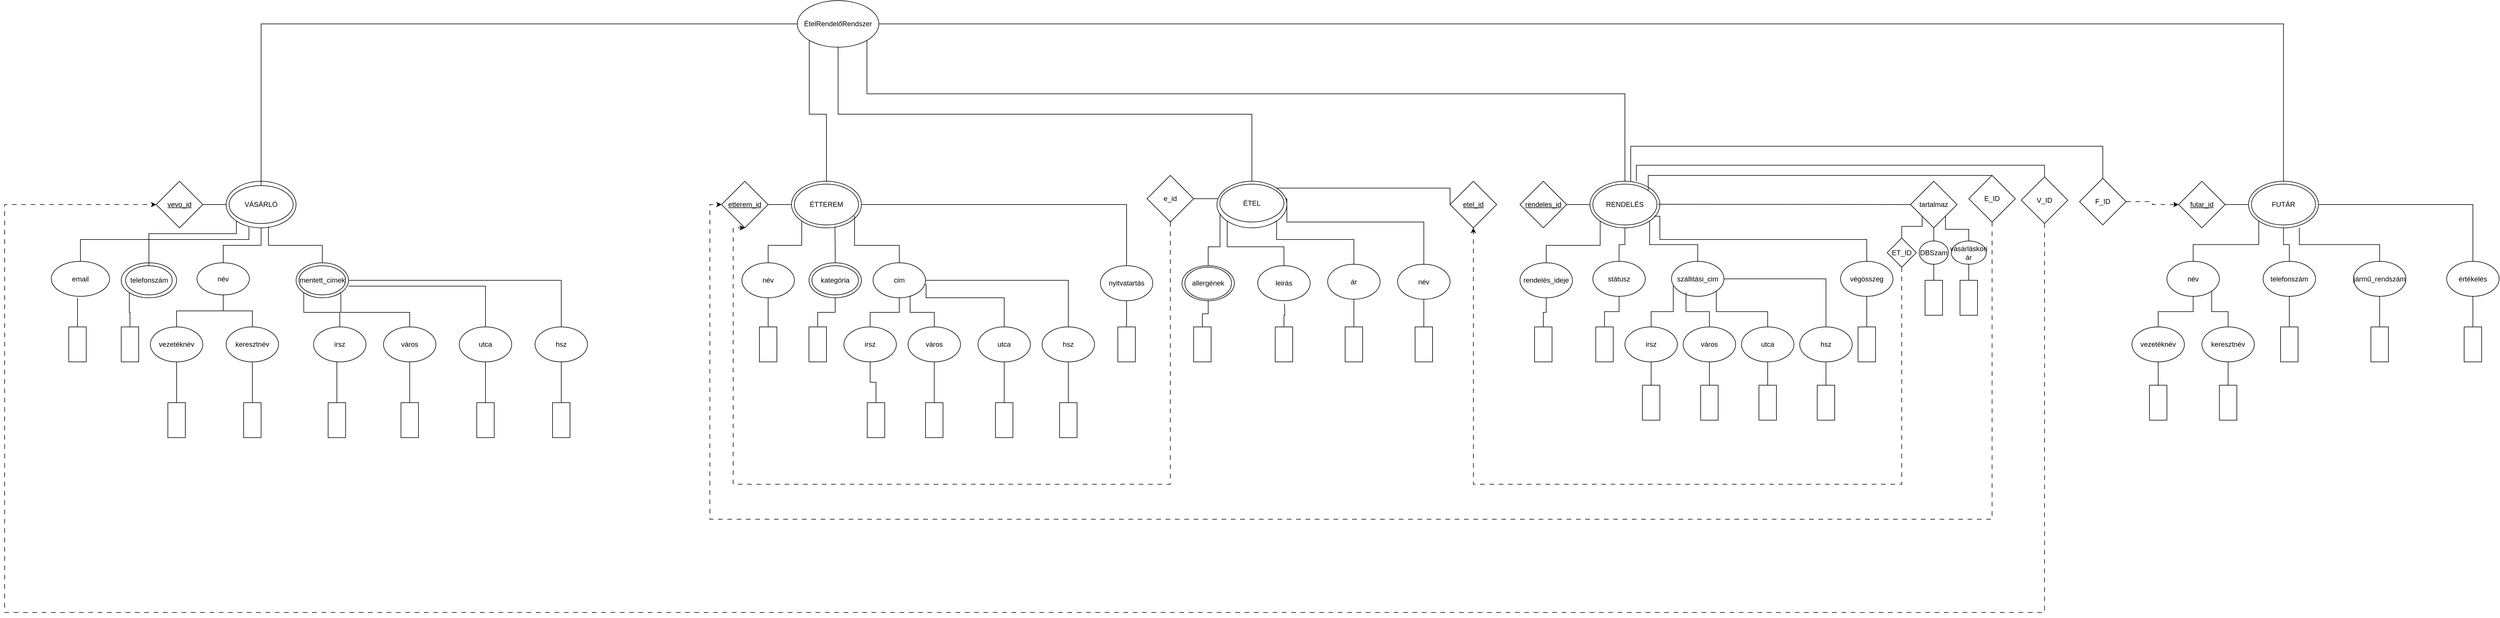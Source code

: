 <mxfile version="28.2.8">
  <diagram id="R2lEEEUBdFMjLlhIrx00" name="Page-1">
    <mxGraphModel grid="1" page="1" gridSize="10" guides="1" tooltips="1" connect="1" arrows="1" fold="1" pageScale="1" pageWidth="6000" pageHeight="2000" math="0" shadow="0" extFonts="Permanent Marker^https://fonts.googleapis.com/css?family=Permanent+Marker">
      <root>
        <mxCell id="0" />
        <mxCell id="1" parent="0" />
        <mxCell id="25Im-zEu2diIsI6YDJeZ-88" style="edgeStyle=orthogonalEdgeStyle;rounded=0;orthogonalLoop=1;jettySize=auto;html=1;exitX=1;exitY=0.5;exitDx=0;exitDy=0;entryX=0.5;entryY=0;entryDx=0;entryDy=0;endArrow=none;endFill=0;" edge="1" parent="1" source="6X2EwsW6MGB6UTKuVCd1-3" target="25Im-zEu2diIsI6YDJeZ-63">
          <mxGeometry relative="1" as="geometry" />
        </mxCell>
        <mxCell id="6X2EwsW6MGB6UTKuVCd1-3" value="ÉtelRendelőRendszer" style="ellipse;whiteSpace=wrap;html=1;" vertex="1" parent="1">
          <mxGeometry x="770" y="20" width="140" height="80" as="geometry" />
        </mxCell>
        <mxCell id="6X2EwsW6MGB6UTKuVCd1-4" value="vásárló" style="ellipse;whiteSpace=wrap;html=1;" vertex="1" parent="1">
          <mxGeometry x="-210" y="330" width="120" height="80" as="geometry" />
        </mxCell>
        <mxCell id="6X2EwsW6MGB6UTKuVCd1-21" style="edgeStyle=orthogonalEdgeStyle;rounded=0;orthogonalLoop=1;jettySize=auto;html=1;exitX=1;exitY=0.5;exitDx=0;exitDy=0;entryX=0;entryY=0.5;entryDx=0;entryDy=0;endArrow=none;endFill=0;" edge="1" parent="1" source="6X2EwsW6MGB6UTKuVCd1-6" target="6X2EwsW6MGB6UTKuVCd1-4">
          <mxGeometry relative="1" as="geometry" />
        </mxCell>
        <mxCell id="6X2EwsW6MGB6UTKuVCd1-6" value="&lt;u&gt;vevo_id&lt;/u&gt;" style="rhombus;whiteSpace=wrap;html=1;" vertex="1" parent="1">
          <mxGeometry x="-330" y="330" width="80" height="80" as="geometry" />
        </mxCell>
        <mxCell id="6X2EwsW6MGB6UTKuVCd1-7" value="email" style="ellipse;whiteSpace=wrap;html=1;" vertex="1" parent="1">
          <mxGeometry x="-510" y="467.5" width="100" height="60" as="geometry" />
        </mxCell>
        <mxCell id="6X2EwsW6MGB6UTKuVCd1-8" value="" style="ellipse;whiteSpace=wrap;html=1;" vertex="1" parent="1">
          <mxGeometry x="-390" y="470" width="95" height="60" as="geometry" />
        </mxCell>
        <mxCell id="6X2EwsW6MGB6UTKuVCd1-49" style="edgeStyle=orthogonalEdgeStyle;rounded=0;orthogonalLoop=1;jettySize=auto;html=1;exitX=0.5;exitY=0;exitDx=0;exitDy=0;entryX=0;entryY=1;entryDx=0;entryDy=0;endArrow=none;endFill=0;" edge="1" parent="1" source="6X2EwsW6MGB6UTKuVCd1-9" target="6X2EwsW6MGB6UTKuVCd1-4">
          <mxGeometry relative="1" as="geometry">
            <Array as="points">
              <mxPoint x="-342" y="420" />
              <mxPoint x="-192" y="420" />
            </Array>
          </mxGeometry>
        </mxCell>
        <mxCell id="6X2EwsW6MGB6UTKuVCd1-9" value="telefonszám" style="ellipse;whiteSpace=wrap;html=1;" vertex="1" parent="1">
          <mxGeometry x="-382.5" y="475" width="80" height="50" as="geometry" />
        </mxCell>
        <mxCell id="6X2EwsW6MGB6UTKuVCd1-20" style="edgeStyle=orthogonalEdgeStyle;rounded=0;orthogonalLoop=1;jettySize=auto;html=1;exitX=0.5;exitY=0;exitDx=0;exitDy=0;entryX=0.5;entryY=1;entryDx=0;entryDy=0;endArrow=none;endFill=0;" edge="1" parent="1" source="6X2EwsW6MGB6UTKuVCd1-10" target="6X2EwsW6MGB6UTKuVCd1-4">
          <mxGeometry relative="1" as="geometry" />
        </mxCell>
        <mxCell id="6X2EwsW6MGB6UTKuVCd1-23" style="edgeStyle=orthogonalEdgeStyle;rounded=0;orthogonalLoop=1;jettySize=auto;html=1;exitX=0.5;exitY=1;exitDx=0;exitDy=0;entryX=0.5;entryY=0;entryDx=0;entryDy=0;endArrow=none;endFill=0;" edge="1" parent="1" source="6X2EwsW6MGB6UTKuVCd1-10" target="6X2EwsW6MGB6UTKuVCd1-12">
          <mxGeometry relative="1" as="geometry" />
        </mxCell>
        <mxCell id="6X2EwsW6MGB6UTKuVCd1-24" style="edgeStyle=orthogonalEdgeStyle;rounded=0;orthogonalLoop=1;jettySize=auto;html=1;exitX=0.5;exitY=1;exitDx=0;exitDy=0;entryX=0.5;entryY=0;entryDx=0;entryDy=0;endArrow=none;endFill=0;" edge="1" parent="1" source="6X2EwsW6MGB6UTKuVCd1-10" target="6X2EwsW6MGB6UTKuVCd1-13">
          <mxGeometry relative="1" as="geometry" />
        </mxCell>
        <mxCell id="6X2EwsW6MGB6UTKuVCd1-10" value="név" style="ellipse;whiteSpace=wrap;html=1;" vertex="1" parent="1">
          <mxGeometry x="-260" y="470" width="90" height="55" as="geometry" />
        </mxCell>
        <mxCell id="6X2EwsW6MGB6UTKuVCd1-12" value="vezetéknév" style="ellipse;whiteSpace=wrap;html=1;" vertex="1" parent="1">
          <mxGeometry x="-340" y="580" width="90" height="60" as="geometry" />
        </mxCell>
        <mxCell id="6X2EwsW6MGB6UTKuVCd1-13" value="keresztnév" style="ellipse;whiteSpace=wrap;html=1;" vertex="1" parent="1">
          <mxGeometry x="-210" y="580" width="90" height="60" as="geometry" />
        </mxCell>
        <mxCell id="6X2EwsW6MGB6UTKuVCd1-14" value="mentett_cimek" style="ellipse;whiteSpace=wrap;html=1;" vertex="1" parent="1">
          <mxGeometry x="-90" y="470" width="90" height="60" as="geometry" />
        </mxCell>
        <mxCell id="6X2EwsW6MGB6UTKuVCd1-15" value="mentett_cimek" style="ellipse;whiteSpace=wrap;html=1;" vertex="1" parent="1">
          <mxGeometry x="-85" y="475" width="80" height="50" as="geometry" />
        </mxCell>
        <mxCell id="6X2EwsW6MGB6UTKuVCd1-25" style="edgeStyle=orthogonalEdgeStyle;rounded=0;orthogonalLoop=1;jettySize=auto;html=1;exitX=0.5;exitY=0;exitDx=0;exitDy=0;entryX=0;entryY=1;entryDx=0;entryDy=0;endArrow=none;endFill=0;" edge="1" parent="1" source="6X2EwsW6MGB6UTKuVCd1-16" target="6X2EwsW6MGB6UTKuVCd1-14">
          <mxGeometry relative="1" as="geometry" />
        </mxCell>
        <mxCell id="6X2EwsW6MGB6UTKuVCd1-16" value="irsz" style="ellipse;whiteSpace=wrap;html=1;" vertex="1" parent="1">
          <mxGeometry x="-60" y="580" width="90" height="60" as="geometry" />
        </mxCell>
        <mxCell id="6X2EwsW6MGB6UTKuVCd1-26" style="edgeStyle=orthogonalEdgeStyle;rounded=0;orthogonalLoop=1;jettySize=auto;html=1;exitX=0.5;exitY=0;exitDx=0;exitDy=0;entryX=1;entryY=1;entryDx=0;entryDy=0;endArrow=none;endFill=0;" edge="1" parent="1" source="6X2EwsW6MGB6UTKuVCd1-17" target="6X2EwsW6MGB6UTKuVCd1-14">
          <mxGeometry relative="1" as="geometry" />
        </mxCell>
        <mxCell id="6X2EwsW6MGB6UTKuVCd1-17" value="város" style="ellipse;whiteSpace=wrap;html=1;" vertex="1" parent="1">
          <mxGeometry x="60" y="580" width="90" height="60" as="geometry" />
        </mxCell>
        <mxCell id="6X2EwsW6MGB6UTKuVCd1-18" value="utca" style="ellipse;whiteSpace=wrap;html=1;" vertex="1" parent="1">
          <mxGeometry x="190" y="580" width="90" height="60" as="geometry" />
        </mxCell>
        <mxCell id="6X2EwsW6MGB6UTKuVCd1-28" style="edgeStyle=orthogonalEdgeStyle;rounded=0;orthogonalLoop=1;jettySize=auto;html=1;exitX=0.5;exitY=0;exitDx=0;exitDy=0;entryX=1;entryY=0.5;entryDx=0;entryDy=0;endArrow=none;endFill=0;" edge="1" parent="1" source="6X2EwsW6MGB6UTKuVCd1-19" target="6X2EwsW6MGB6UTKuVCd1-14">
          <mxGeometry relative="1" as="geometry" />
        </mxCell>
        <mxCell id="6X2EwsW6MGB6UTKuVCd1-19" value="hsz" style="ellipse;whiteSpace=wrap;html=1;" vertex="1" parent="1">
          <mxGeometry x="320" y="580" width="90" height="60" as="geometry" />
        </mxCell>
        <mxCell id="6X2EwsW6MGB6UTKuVCd1-22" style="edgeStyle=orthogonalEdgeStyle;rounded=0;orthogonalLoop=1;jettySize=auto;html=1;exitX=0.5;exitY=0;exitDx=0;exitDy=0;entryX=0.605;entryY=0.973;entryDx=0;entryDy=0;entryPerimeter=0;endArrow=none;endFill=0;" edge="1" parent="1" source="6X2EwsW6MGB6UTKuVCd1-14" target="6X2EwsW6MGB6UTKuVCd1-4">
          <mxGeometry relative="1" as="geometry" />
        </mxCell>
        <mxCell id="6X2EwsW6MGB6UTKuVCd1-27" style="edgeStyle=orthogonalEdgeStyle;rounded=0;orthogonalLoop=1;jettySize=auto;html=1;exitX=0.5;exitY=0;exitDx=0;exitDy=0;entryX=1;entryY=0.667;entryDx=0;entryDy=0;entryPerimeter=0;endArrow=none;endFill=0;" edge="1" parent="1" source="6X2EwsW6MGB6UTKuVCd1-18" target="6X2EwsW6MGB6UTKuVCd1-14">
          <mxGeometry relative="1" as="geometry" />
        </mxCell>
        <mxCell id="6X2EwsW6MGB6UTKuVCd1-31" style="edgeStyle=orthogonalEdgeStyle;rounded=0;orthogonalLoop=1;jettySize=auto;html=1;exitX=0.5;exitY=0;exitDx=0;exitDy=0;endArrow=none;endFill=0;" edge="1" parent="1" source="6X2EwsW6MGB6UTKuVCd1-29">
          <mxGeometry relative="1" as="geometry">
            <mxPoint x="-465" y="530" as="targetPoint" />
          </mxGeometry>
        </mxCell>
        <mxCell id="6X2EwsW6MGB6UTKuVCd1-29" value="" style="rounded=0;whiteSpace=wrap;html=1;" vertex="1" parent="1">
          <mxGeometry x="-480" y="580" width="30" height="60" as="geometry" />
        </mxCell>
        <mxCell id="6X2EwsW6MGB6UTKuVCd1-32" style="edgeStyle=orthogonalEdgeStyle;rounded=0;orthogonalLoop=1;jettySize=auto;html=1;exitX=0.5;exitY=0;exitDx=0;exitDy=0;entryX=0;entryY=1;entryDx=0;entryDy=0;endArrow=none;endFill=0;" edge="1" parent="1" source="6X2EwsW6MGB6UTKuVCd1-30" target="6X2EwsW6MGB6UTKuVCd1-8">
          <mxGeometry relative="1" as="geometry" />
        </mxCell>
        <mxCell id="6X2EwsW6MGB6UTKuVCd1-30" value="" style="rounded=0;whiteSpace=wrap;html=1;" vertex="1" parent="1">
          <mxGeometry x="-390" y="580" width="30" height="60" as="geometry" />
        </mxCell>
        <mxCell id="6X2EwsW6MGB6UTKuVCd1-46" style="edgeStyle=orthogonalEdgeStyle;rounded=0;orthogonalLoop=1;jettySize=auto;html=1;exitX=1;exitY=0;exitDx=0;exitDy=0;entryX=0;entryY=0.5;entryDx=0;entryDy=0;endArrow=none;endFill=0;" edge="1" parent="1" target="6X2EwsW6MGB6UTKuVCd1-3">
          <mxGeometry relative="1" as="geometry">
            <Array as="points">
              <mxPoint x="-150" y="60" />
            </Array>
            <mxPoint x="-149.999" y="347.198" as="sourcePoint" />
            <mxPoint x="730.81" y="60" as="targetPoint" />
          </mxGeometry>
        </mxCell>
        <mxCell id="6X2EwsW6MGB6UTKuVCd1-33" value="VÁSÁRLÓ" style="ellipse;whiteSpace=wrap;html=1;" vertex="1" parent="1">
          <mxGeometry x="-205" y="337.5" width="110" height="65" as="geometry" />
        </mxCell>
        <mxCell id="6X2EwsW6MGB6UTKuVCd1-44" style="edgeStyle=orthogonalEdgeStyle;rounded=0;orthogonalLoop=1;jettySize=auto;html=1;exitX=0.5;exitY=0;exitDx=0;exitDy=0;entryX=0.5;entryY=1;entryDx=0;entryDy=0;endArrow=none;endFill=0;" edge="1" parent="1" source="6X2EwsW6MGB6UTKuVCd1-34" target="6X2EwsW6MGB6UTKuVCd1-12">
          <mxGeometry relative="1" as="geometry" />
        </mxCell>
        <mxCell id="6X2EwsW6MGB6UTKuVCd1-34" value="" style="rounded=0;whiteSpace=wrap;html=1;" vertex="1" parent="1">
          <mxGeometry x="-310" y="710" width="30" height="60" as="geometry" />
        </mxCell>
        <mxCell id="6X2EwsW6MGB6UTKuVCd1-45" style="edgeStyle=orthogonalEdgeStyle;rounded=0;orthogonalLoop=1;jettySize=auto;html=1;exitX=0.5;exitY=0;exitDx=0;exitDy=0;entryX=0.5;entryY=1;entryDx=0;entryDy=0;endArrow=none;endFill=0;" edge="1" parent="1" source="6X2EwsW6MGB6UTKuVCd1-35" target="6X2EwsW6MGB6UTKuVCd1-13">
          <mxGeometry relative="1" as="geometry" />
        </mxCell>
        <mxCell id="6X2EwsW6MGB6UTKuVCd1-35" value="" style="rounded=0;whiteSpace=wrap;html=1;" vertex="1" parent="1">
          <mxGeometry x="-180" y="710" width="30" height="60" as="geometry" />
        </mxCell>
        <mxCell id="6X2EwsW6MGB6UTKuVCd1-43" style="edgeStyle=orthogonalEdgeStyle;rounded=0;orthogonalLoop=1;jettySize=auto;html=1;exitX=0.5;exitY=0;exitDx=0;exitDy=0;entryX=0.5;entryY=1;entryDx=0;entryDy=0;endArrow=none;endFill=0;" edge="1" parent="1" source="6X2EwsW6MGB6UTKuVCd1-36" target="6X2EwsW6MGB6UTKuVCd1-16">
          <mxGeometry relative="1" as="geometry">
            <Array as="points">
              <mxPoint x="-20" y="640" />
            </Array>
          </mxGeometry>
        </mxCell>
        <mxCell id="6X2EwsW6MGB6UTKuVCd1-36" value="" style="rounded=0;whiteSpace=wrap;html=1;" vertex="1" parent="1">
          <mxGeometry x="-35" y="710" width="30" height="60" as="geometry" />
        </mxCell>
        <mxCell id="6X2EwsW6MGB6UTKuVCd1-42" style="edgeStyle=orthogonalEdgeStyle;rounded=0;orthogonalLoop=1;jettySize=auto;html=1;exitX=0.5;exitY=0;exitDx=0;exitDy=0;entryX=0.5;entryY=1;entryDx=0;entryDy=0;endArrow=none;endFill=0;" edge="1" parent="1" source="6X2EwsW6MGB6UTKuVCd1-37" target="6X2EwsW6MGB6UTKuVCd1-17">
          <mxGeometry relative="1" as="geometry" />
        </mxCell>
        <mxCell id="6X2EwsW6MGB6UTKuVCd1-37" value="" style="rounded=0;whiteSpace=wrap;html=1;" vertex="1" parent="1">
          <mxGeometry x="90" y="710" width="30" height="60" as="geometry" />
        </mxCell>
        <mxCell id="6X2EwsW6MGB6UTKuVCd1-40" style="edgeStyle=orthogonalEdgeStyle;rounded=0;orthogonalLoop=1;jettySize=auto;html=1;exitX=0.5;exitY=0;exitDx=0;exitDy=0;entryX=0.5;entryY=1;entryDx=0;entryDy=0;endArrow=none;endFill=0;" edge="1" parent="1" source="6X2EwsW6MGB6UTKuVCd1-38" target="6X2EwsW6MGB6UTKuVCd1-18">
          <mxGeometry relative="1" as="geometry" />
        </mxCell>
        <mxCell id="6X2EwsW6MGB6UTKuVCd1-38" value="" style="rounded=0;whiteSpace=wrap;html=1;" vertex="1" parent="1">
          <mxGeometry x="220" y="710" width="30" height="60" as="geometry" />
        </mxCell>
        <mxCell id="6X2EwsW6MGB6UTKuVCd1-41" style="edgeStyle=orthogonalEdgeStyle;rounded=0;orthogonalLoop=1;jettySize=auto;html=1;exitX=0.5;exitY=0;exitDx=0;exitDy=0;entryX=0.5;entryY=1;entryDx=0;entryDy=0;endArrow=none;endFill=0;" edge="1" parent="1" source="6X2EwsW6MGB6UTKuVCd1-39" target="6X2EwsW6MGB6UTKuVCd1-19">
          <mxGeometry relative="1" as="geometry" />
        </mxCell>
        <mxCell id="6X2EwsW6MGB6UTKuVCd1-39" value="" style="rounded=0;whiteSpace=wrap;html=1;" vertex="1" parent="1">
          <mxGeometry x="350" y="710" width="30" height="60" as="geometry" />
        </mxCell>
        <mxCell id="6X2EwsW6MGB6UTKuVCd1-86" style="edgeStyle=orthogonalEdgeStyle;rounded=0;orthogonalLoop=1;jettySize=auto;html=1;exitX=0.5;exitY=0;exitDx=0;exitDy=0;entryX=0;entryY=1;entryDx=0;entryDy=0;endArrow=none;endFill=0;" edge="1" parent="1" source="6X2EwsW6MGB6UTKuVCd1-47" target="6X2EwsW6MGB6UTKuVCd1-3">
          <mxGeometry relative="1" as="geometry" />
        </mxCell>
        <mxCell id="6X2EwsW6MGB6UTKuVCd1-47" value="" style="ellipse;whiteSpace=wrap;html=1;" vertex="1" parent="1">
          <mxGeometry x="760" y="330" width="120" height="80" as="geometry" />
        </mxCell>
        <mxCell id="6X2EwsW6MGB6UTKuVCd1-48" value="ÉTTEREM" style="ellipse;whiteSpace=wrap;html=1;" vertex="1" parent="1">
          <mxGeometry x="765" y="335" width="110" height="70" as="geometry" />
        </mxCell>
        <mxCell id="6X2EwsW6MGB6UTKuVCd1-50" style="edgeStyle=orthogonalEdgeStyle;rounded=0;orthogonalLoop=1;jettySize=auto;html=1;exitX=0.5;exitY=0;exitDx=0;exitDy=0;entryX=0.326;entryY=0.981;entryDx=0;entryDy=0;entryPerimeter=0;endArrow=none;endFill=0;" edge="1" parent="1" source="6X2EwsW6MGB6UTKuVCd1-7" target="6X2EwsW6MGB6UTKuVCd1-4">
          <mxGeometry relative="1" as="geometry">
            <Array as="points">
              <mxPoint x="-460" y="430" />
              <mxPoint x="-171" y="430" />
            </Array>
          </mxGeometry>
        </mxCell>
        <mxCell id="6X2EwsW6MGB6UTKuVCd1-81" style="edgeStyle=orthogonalEdgeStyle;rounded=0;orthogonalLoop=1;jettySize=auto;html=1;exitX=1;exitY=0.5;exitDx=0;exitDy=0;entryX=0;entryY=0.5;entryDx=0;entryDy=0;endArrow=none;endFill=0;" edge="1" parent="1" source="6X2EwsW6MGB6UTKuVCd1-51" target="6X2EwsW6MGB6UTKuVCd1-47">
          <mxGeometry relative="1" as="geometry" />
        </mxCell>
        <mxCell id="6X2EwsW6MGB6UTKuVCd1-51" value="&lt;u&gt;etterem_id&lt;/u&gt;" style="rhombus;whiteSpace=wrap;html=1;" vertex="1" parent="1">
          <mxGeometry x="640" y="330" width="80" height="80" as="geometry" />
        </mxCell>
        <mxCell id="6X2EwsW6MGB6UTKuVCd1-80" style="edgeStyle=orthogonalEdgeStyle;rounded=0;orthogonalLoop=1;jettySize=auto;html=1;exitX=0.5;exitY=0;exitDx=0;exitDy=0;entryX=0;entryY=1;entryDx=0;entryDy=0;endArrow=none;endFill=0;" edge="1" parent="1" source="6X2EwsW6MGB6UTKuVCd1-53" target="6X2EwsW6MGB6UTKuVCd1-47">
          <mxGeometry relative="1" as="geometry" />
        </mxCell>
        <mxCell id="6X2EwsW6MGB6UTKuVCd1-53" value="név" style="ellipse;whiteSpace=wrap;html=1;" vertex="1" parent="1">
          <mxGeometry x="675" y="470" width="90" height="60" as="geometry" />
        </mxCell>
        <mxCell id="6X2EwsW6MGB6UTKuVCd1-54" value="" style="ellipse;whiteSpace=wrap;html=1;" vertex="1" parent="1">
          <mxGeometry x="790" y="470" width="90" height="60" as="geometry" />
        </mxCell>
        <mxCell id="6X2EwsW6MGB6UTKuVCd1-55" value="kategória" style="ellipse;whiteSpace=wrap;html=1;" vertex="1" parent="1">
          <mxGeometry x="795" y="475" width="80" height="50" as="geometry" />
        </mxCell>
        <mxCell id="6X2EwsW6MGB6UTKuVCd1-57" value="cim" style="ellipse;whiteSpace=wrap;html=1;" vertex="1" parent="1">
          <mxGeometry x="900" y="470" width="90" height="60" as="geometry" />
        </mxCell>
        <mxCell id="6X2EwsW6MGB6UTKuVCd1-73" style="edgeStyle=orthogonalEdgeStyle;rounded=0;orthogonalLoop=1;jettySize=auto;html=1;exitX=0.5;exitY=0;exitDx=0;exitDy=0;entryX=0.5;entryY=1;entryDx=0;entryDy=0;endArrow=none;endFill=0;" edge="1" parent="1" source="6X2EwsW6MGB6UTKuVCd1-58" target="6X2EwsW6MGB6UTKuVCd1-57">
          <mxGeometry relative="1" as="geometry" />
        </mxCell>
        <mxCell id="6X2EwsW6MGB6UTKuVCd1-58" value="irsz" style="ellipse;whiteSpace=wrap;html=1;" vertex="1" parent="1">
          <mxGeometry x="850" y="580" width="90" height="60" as="geometry" />
        </mxCell>
        <mxCell id="6X2EwsW6MGB6UTKuVCd1-59" value="város" style="ellipse;whiteSpace=wrap;html=1;" vertex="1" parent="1">
          <mxGeometry x="960" y="580" width="90" height="60" as="geometry" />
        </mxCell>
        <mxCell id="6X2EwsW6MGB6UTKuVCd1-60" value="utca" style="ellipse;whiteSpace=wrap;html=1;" vertex="1" parent="1">
          <mxGeometry x="1080" y="580" width="90" height="60" as="geometry" />
        </mxCell>
        <mxCell id="6X2EwsW6MGB6UTKuVCd1-76" style="edgeStyle=orthogonalEdgeStyle;rounded=0;orthogonalLoop=1;jettySize=auto;html=1;exitX=0.5;exitY=0;exitDx=0;exitDy=0;entryX=1;entryY=0.5;entryDx=0;entryDy=0;endArrow=none;endFill=0;" edge="1" parent="1" source="6X2EwsW6MGB6UTKuVCd1-61" target="6X2EwsW6MGB6UTKuVCd1-57">
          <mxGeometry relative="1" as="geometry" />
        </mxCell>
        <mxCell id="6X2EwsW6MGB6UTKuVCd1-61" value="hsz" style="ellipse;whiteSpace=wrap;html=1;" vertex="1" parent="1">
          <mxGeometry x="1190" y="580" width="90" height="60" as="geometry" />
        </mxCell>
        <mxCell id="6X2EwsW6MGB6UTKuVCd1-77" style="edgeStyle=orthogonalEdgeStyle;rounded=0;orthogonalLoop=1;jettySize=auto;html=1;exitX=0.5;exitY=0;exitDx=0;exitDy=0;entryX=1;entryY=0.5;entryDx=0;entryDy=0;endArrow=none;endFill=0;" edge="1" parent="1" source="6X2EwsW6MGB6UTKuVCd1-62" target="6X2EwsW6MGB6UTKuVCd1-47">
          <mxGeometry relative="1" as="geometry" />
        </mxCell>
        <mxCell id="6X2EwsW6MGB6UTKuVCd1-62" value="nyitvatartás" style="ellipse;whiteSpace=wrap;html=1;" vertex="1" parent="1">
          <mxGeometry x="1290" y="475" width="90" height="60" as="geometry" />
        </mxCell>
        <mxCell id="6X2EwsW6MGB6UTKuVCd1-64" style="edgeStyle=orthogonalEdgeStyle;rounded=0;orthogonalLoop=1;jettySize=auto;html=1;exitX=0.5;exitY=0;exitDx=0;exitDy=0;entryX=0.5;entryY=1;entryDx=0;entryDy=0;endArrow=none;endFill=0;" edge="1" parent="1" source="6X2EwsW6MGB6UTKuVCd1-63" target="6X2EwsW6MGB6UTKuVCd1-62">
          <mxGeometry relative="1" as="geometry" />
        </mxCell>
        <mxCell id="6X2EwsW6MGB6UTKuVCd1-63" value="" style="rounded=0;whiteSpace=wrap;html=1;" vertex="1" parent="1">
          <mxGeometry x="1320" y="580" width="30" height="60" as="geometry" />
        </mxCell>
        <mxCell id="6X2EwsW6MGB6UTKuVCd1-82" style="edgeStyle=orthogonalEdgeStyle;rounded=0;orthogonalLoop=1;jettySize=auto;html=1;exitX=0.5;exitY=0;exitDx=0;exitDy=0;entryX=0.5;entryY=1;entryDx=0;entryDy=0;endArrow=none;endFill=0;" edge="1" parent="1" source="6X2EwsW6MGB6UTKuVCd1-65" target="6X2EwsW6MGB6UTKuVCd1-61">
          <mxGeometry relative="1" as="geometry" />
        </mxCell>
        <mxCell id="6X2EwsW6MGB6UTKuVCd1-65" value="" style="rounded=0;whiteSpace=wrap;html=1;" vertex="1" parent="1">
          <mxGeometry x="1220" y="710" width="30" height="60" as="geometry" />
        </mxCell>
        <mxCell id="6X2EwsW6MGB6UTKuVCd1-83" style="edgeStyle=orthogonalEdgeStyle;rounded=0;orthogonalLoop=1;jettySize=auto;html=1;exitX=0.5;exitY=0;exitDx=0;exitDy=0;endArrow=none;endFill=0;" edge="1" parent="1" source="6X2EwsW6MGB6UTKuVCd1-66" target="6X2EwsW6MGB6UTKuVCd1-60">
          <mxGeometry relative="1" as="geometry" />
        </mxCell>
        <mxCell id="6X2EwsW6MGB6UTKuVCd1-66" value="" style="rounded=0;whiteSpace=wrap;html=1;" vertex="1" parent="1">
          <mxGeometry x="1110" y="710" width="30" height="60" as="geometry" />
        </mxCell>
        <mxCell id="6X2EwsW6MGB6UTKuVCd1-84" style="edgeStyle=orthogonalEdgeStyle;rounded=0;orthogonalLoop=1;jettySize=auto;html=1;exitX=0.5;exitY=0;exitDx=0;exitDy=0;endArrow=none;endFill=0;" edge="1" parent="1" source="6X2EwsW6MGB6UTKuVCd1-67" target="6X2EwsW6MGB6UTKuVCd1-59">
          <mxGeometry relative="1" as="geometry" />
        </mxCell>
        <mxCell id="6X2EwsW6MGB6UTKuVCd1-67" value="" style="rounded=0;whiteSpace=wrap;html=1;" vertex="1" parent="1">
          <mxGeometry x="990" y="710" width="30" height="60" as="geometry" />
        </mxCell>
        <mxCell id="6X2EwsW6MGB6UTKuVCd1-85" style="edgeStyle=orthogonalEdgeStyle;rounded=0;orthogonalLoop=1;jettySize=auto;html=1;exitX=0.5;exitY=0;exitDx=0;exitDy=0;endArrow=none;endFill=0;" edge="1" parent="1" source="6X2EwsW6MGB6UTKuVCd1-68" target="6X2EwsW6MGB6UTKuVCd1-58">
          <mxGeometry relative="1" as="geometry" />
        </mxCell>
        <mxCell id="6X2EwsW6MGB6UTKuVCd1-68" value="" style="rounded=0;whiteSpace=wrap;html=1;" vertex="1" parent="1">
          <mxGeometry x="890" y="710" width="30" height="60" as="geometry" />
        </mxCell>
        <mxCell id="6X2EwsW6MGB6UTKuVCd1-72" style="edgeStyle=orthogonalEdgeStyle;rounded=0;orthogonalLoop=1;jettySize=auto;html=1;exitX=0.5;exitY=0;exitDx=0;exitDy=0;entryX=0.5;entryY=1;entryDx=0;entryDy=0;endArrow=none;endFill=0;" edge="1" parent="1" source="6X2EwsW6MGB6UTKuVCd1-69" target="6X2EwsW6MGB6UTKuVCd1-54">
          <mxGeometry relative="1" as="geometry" />
        </mxCell>
        <mxCell id="6X2EwsW6MGB6UTKuVCd1-69" value="" style="rounded=0;whiteSpace=wrap;html=1;" vertex="1" parent="1">
          <mxGeometry x="790" y="580" width="30" height="60" as="geometry" />
        </mxCell>
        <mxCell id="6X2EwsW6MGB6UTKuVCd1-71" style="edgeStyle=orthogonalEdgeStyle;rounded=0;orthogonalLoop=1;jettySize=auto;html=1;exitX=0.5;exitY=0;exitDx=0;exitDy=0;entryX=0.5;entryY=1;entryDx=0;entryDy=0;endArrow=none;endFill=0;" edge="1" parent="1" source="6X2EwsW6MGB6UTKuVCd1-70" target="6X2EwsW6MGB6UTKuVCd1-53">
          <mxGeometry relative="1" as="geometry" />
        </mxCell>
        <mxCell id="6X2EwsW6MGB6UTKuVCd1-70" value="" style="rounded=0;whiteSpace=wrap;html=1;" vertex="1" parent="1">
          <mxGeometry x="705" y="580" width="30" height="60" as="geometry" />
        </mxCell>
        <mxCell id="6X2EwsW6MGB6UTKuVCd1-74" style="edgeStyle=orthogonalEdgeStyle;rounded=0;orthogonalLoop=1;jettySize=auto;html=1;exitX=0.5;exitY=0;exitDx=0;exitDy=0;entryX=0.707;entryY=0.943;entryDx=0;entryDy=0;entryPerimeter=0;endArrow=none;endFill=0;" edge="1" parent="1" source="6X2EwsW6MGB6UTKuVCd1-59" target="6X2EwsW6MGB6UTKuVCd1-57">
          <mxGeometry relative="1" as="geometry" />
        </mxCell>
        <mxCell id="6X2EwsW6MGB6UTKuVCd1-75" style="edgeStyle=orthogonalEdgeStyle;rounded=0;orthogonalLoop=1;jettySize=auto;html=1;exitX=0.5;exitY=0;exitDx=0;exitDy=0;entryX=0.983;entryY=0.623;entryDx=0;entryDy=0;entryPerimeter=0;endArrow=none;endFill=0;" edge="1" parent="1" source="6X2EwsW6MGB6UTKuVCd1-60" target="6X2EwsW6MGB6UTKuVCd1-57">
          <mxGeometry relative="1" as="geometry">
            <Array as="points">
              <mxPoint x="1125" y="530" />
              <mxPoint x="991" y="530" />
              <mxPoint x="991" y="507" />
            </Array>
          </mxGeometry>
        </mxCell>
        <mxCell id="6X2EwsW6MGB6UTKuVCd1-78" style="edgeStyle=orthogonalEdgeStyle;rounded=0;orthogonalLoop=1;jettySize=auto;html=1;exitX=0.5;exitY=0;exitDx=0;exitDy=0;entryX=0.902;entryY=0.741;entryDx=0;entryDy=0;entryPerimeter=0;endArrow=none;endFill=0;" edge="1" parent="1" source="6X2EwsW6MGB6UTKuVCd1-57" target="6X2EwsW6MGB6UTKuVCd1-47">
          <mxGeometry relative="1" as="geometry" />
        </mxCell>
        <mxCell id="6X2EwsW6MGB6UTKuVCd1-79" style="edgeStyle=orthogonalEdgeStyle;rounded=0;orthogonalLoop=1;jettySize=auto;html=1;exitX=0.5;exitY=0;exitDx=0;exitDy=0;entryX=0.621;entryY=0.974;entryDx=0;entryDy=0;entryPerimeter=0;endArrow=none;endFill=0;" edge="1" parent="1" source="6X2EwsW6MGB6UTKuVCd1-54" target="6X2EwsW6MGB6UTKuVCd1-47">
          <mxGeometry relative="1" as="geometry" />
        </mxCell>
        <mxCell id="25Im-zEu2diIsI6YDJeZ-24" style="edgeStyle=orthogonalEdgeStyle;rounded=0;orthogonalLoop=1;jettySize=auto;html=1;exitX=0.5;exitY=0;exitDx=0;exitDy=0;entryX=0.5;entryY=1;entryDx=0;entryDy=0;endArrow=none;endFill=0;" edge="1" parent="1" source="25Im-zEu2diIsI6YDJeZ-1" target="6X2EwsW6MGB6UTKuVCd1-3">
          <mxGeometry relative="1" as="geometry" />
        </mxCell>
        <mxCell id="25Im-zEu2diIsI6YDJeZ-93" style="edgeStyle=orthogonalEdgeStyle;rounded=0;orthogonalLoop=1;jettySize=auto;html=1;exitX=1;exitY=0.5;exitDx=0;exitDy=0;entryX=1;entryY=0.5;entryDx=0;entryDy=0;endArrow=none;endFill=0;" edge="1" parent="1" source="25Im-zEu2diIsI6YDJeZ-1" target="25Im-zEu2diIsI6YDJeZ-92">
          <mxGeometry relative="1" as="geometry">
            <Array as="points">
              <mxPoint x="1610" y="360" />
              <mxPoint x="1370" y="360" />
            </Array>
          </mxGeometry>
        </mxCell>
        <mxCell id="25Im-zEu2diIsI6YDJeZ-1" value="" style="ellipse;whiteSpace=wrap;html=1;" vertex="1" parent="1">
          <mxGeometry x="1490" y="330" width="120" height="80" as="geometry" />
        </mxCell>
        <mxCell id="25Im-zEu2diIsI6YDJeZ-2" value="ÉTEL" style="ellipse;whiteSpace=wrap;html=1;" vertex="1" parent="1">
          <mxGeometry x="1495" y="335" width="110" height="65" as="geometry" />
        </mxCell>
        <mxCell id="25Im-zEu2diIsI6YDJeZ-19" style="edgeStyle=orthogonalEdgeStyle;rounded=0;orthogonalLoop=1;jettySize=auto;html=1;exitX=0;exitY=0.5;exitDx=0;exitDy=0;entryX=1;entryY=0;entryDx=0;entryDy=0;endArrow=none;endFill=0;" edge="1" parent="1" source="25Im-zEu2diIsI6YDJeZ-3" target="25Im-zEu2diIsI6YDJeZ-1">
          <mxGeometry relative="1" as="geometry">
            <Array as="points">
              <mxPoint x="1890" y="342" />
            </Array>
          </mxGeometry>
        </mxCell>
        <mxCell id="25Im-zEu2diIsI6YDJeZ-3" value="&lt;u&gt;etel_id&lt;/u&gt;" style="rhombus;whiteSpace=wrap;html=1;" vertex="1" parent="1">
          <mxGeometry x="1890" y="330" width="80" height="80" as="geometry" />
        </mxCell>
        <mxCell id="25Im-zEu2diIsI6YDJeZ-4" value="" style="ellipse;whiteSpace=wrap;html=1;" vertex="1" parent="1">
          <mxGeometry x="1430" y="475" width="90" height="60" as="geometry" />
        </mxCell>
        <mxCell id="25Im-zEu2diIsI6YDJeZ-5" value="allergének" style="ellipse;whiteSpace=wrap;html=1;" vertex="1" parent="1">
          <mxGeometry x="1435" y="477.5" width="80" height="55" as="geometry" />
        </mxCell>
        <mxCell id="25Im-zEu2diIsI6YDJeZ-21" style="edgeStyle=orthogonalEdgeStyle;rounded=0;orthogonalLoop=1;jettySize=auto;html=1;exitX=0.5;exitY=0;exitDx=0;exitDy=0;entryX=0;entryY=1;entryDx=0;entryDy=0;endArrow=none;endFill=0;" edge="1" parent="1" source="25Im-zEu2diIsI6YDJeZ-7" target="25Im-zEu2diIsI6YDJeZ-1">
          <mxGeometry relative="1" as="geometry" />
        </mxCell>
        <mxCell id="25Im-zEu2diIsI6YDJeZ-7" value="leirás" style="ellipse;whiteSpace=wrap;html=1;" vertex="1" parent="1">
          <mxGeometry x="1560" y="475" width="90" height="60" as="geometry" />
        </mxCell>
        <mxCell id="25Im-zEu2diIsI6YDJeZ-22" style="edgeStyle=orthogonalEdgeStyle;rounded=0;orthogonalLoop=1;jettySize=auto;html=1;exitX=0.5;exitY=0;exitDx=0;exitDy=0;entryX=1;entryY=1;entryDx=0;entryDy=0;endArrow=none;endFill=0;" edge="1" parent="1" source="25Im-zEu2diIsI6YDJeZ-8" target="25Im-zEu2diIsI6YDJeZ-1">
          <mxGeometry relative="1" as="geometry">
            <Array as="points">
              <mxPoint x="1725" y="430" />
              <mxPoint x="1592" y="430" />
            </Array>
          </mxGeometry>
        </mxCell>
        <mxCell id="25Im-zEu2diIsI6YDJeZ-8" value="ár" style="ellipse;whiteSpace=wrap;html=1;" vertex="1" parent="1">
          <mxGeometry x="1680" y="472.5" width="90" height="60" as="geometry" />
        </mxCell>
        <mxCell id="25Im-zEu2diIsI6YDJeZ-23" style="edgeStyle=orthogonalEdgeStyle;rounded=0;orthogonalLoop=1;jettySize=auto;html=1;exitX=0.5;exitY=0;exitDx=0;exitDy=0;entryX=1;entryY=0.5;entryDx=0;entryDy=0;endArrow=none;endFill=0;" edge="1" parent="1" source="25Im-zEu2diIsI6YDJeZ-10" target="25Im-zEu2diIsI6YDJeZ-1">
          <mxGeometry relative="1" as="geometry">
            <Array as="points">
              <mxPoint x="1845" y="400" />
              <mxPoint x="1610" y="400" />
            </Array>
          </mxGeometry>
        </mxCell>
        <mxCell id="25Im-zEu2diIsI6YDJeZ-10" value="név" style="ellipse;whiteSpace=wrap;html=1;" vertex="1" parent="1">
          <mxGeometry x="1800" y="472.5" width="90" height="60" as="geometry" />
        </mxCell>
        <mxCell id="25Im-zEu2diIsI6YDJeZ-15" style="edgeStyle=orthogonalEdgeStyle;rounded=0;orthogonalLoop=1;jettySize=auto;html=1;exitX=0.5;exitY=0;exitDx=0;exitDy=0;entryX=0.5;entryY=1;entryDx=0;entryDy=0;endArrow=none;endFill=0;" edge="1" parent="1" source="25Im-zEu2diIsI6YDJeZ-11" target="25Im-zEu2diIsI6YDJeZ-4">
          <mxGeometry relative="1" as="geometry" />
        </mxCell>
        <mxCell id="25Im-zEu2diIsI6YDJeZ-11" value="" style="rounded=0;whiteSpace=wrap;html=1;" vertex="1" parent="1">
          <mxGeometry x="1450" y="580" width="30" height="60" as="geometry" />
        </mxCell>
        <mxCell id="25Im-zEu2diIsI6YDJeZ-16" style="edgeStyle=orthogonalEdgeStyle;rounded=0;orthogonalLoop=1;jettySize=auto;html=1;exitX=0.5;exitY=0;exitDx=0;exitDy=0;endArrow=none;endFill=0;" edge="1" parent="1" source="25Im-zEu2diIsI6YDJeZ-12">
          <mxGeometry relative="1" as="geometry">
            <mxPoint x="1606" y="540" as="targetPoint" />
          </mxGeometry>
        </mxCell>
        <mxCell id="25Im-zEu2diIsI6YDJeZ-12" value="" style="rounded=0;whiteSpace=wrap;html=1;" vertex="1" parent="1">
          <mxGeometry x="1590" y="580" width="30" height="60" as="geometry" />
        </mxCell>
        <mxCell id="25Im-zEu2diIsI6YDJeZ-17" style="edgeStyle=orthogonalEdgeStyle;rounded=0;orthogonalLoop=1;jettySize=auto;html=1;exitX=0.5;exitY=0;exitDx=0;exitDy=0;entryX=0.5;entryY=1;entryDx=0;entryDy=0;endArrow=none;endFill=0;" edge="1" parent="1" source="25Im-zEu2diIsI6YDJeZ-13" target="25Im-zEu2diIsI6YDJeZ-8">
          <mxGeometry relative="1" as="geometry" />
        </mxCell>
        <mxCell id="25Im-zEu2diIsI6YDJeZ-13" value="" style="rounded=0;whiteSpace=wrap;html=1;" vertex="1" parent="1">
          <mxGeometry x="1710" y="580" width="30" height="60" as="geometry" />
        </mxCell>
        <mxCell id="25Im-zEu2diIsI6YDJeZ-18" style="edgeStyle=orthogonalEdgeStyle;rounded=0;orthogonalLoop=1;jettySize=auto;html=1;exitX=0.5;exitY=0;exitDx=0;exitDy=0;entryX=0.5;entryY=1;entryDx=0;entryDy=0;endArrow=none;endFill=0;" edge="1" parent="1" source="25Im-zEu2diIsI6YDJeZ-14" target="25Im-zEu2diIsI6YDJeZ-10">
          <mxGeometry relative="1" as="geometry" />
        </mxCell>
        <mxCell id="25Im-zEu2diIsI6YDJeZ-14" value="" style="rounded=0;whiteSpace=wrap;html=1;" vertex="1" parent="1">
          <mxGeometry x="1830" y="580" width="30" height="60" as="geometry" />
        </mxCell>
        <mxCell id="25Im-zEu2diIsI6YDJeZ-20" style="edgeStyle=orthogonalEdgeStyle;rounded=0;orthogonalLoop=1;jettySize=auto;html=1;exitX=0.5;exitY=0;exitDx=0;exitDy=0;entryX=0.044;entryY=0.708;entryDx=0;entryDy=0;entryPerimeter=0;endArrow=none;endFill=0;" edge="1" parent="1" source="25Im-zEu2diIsI6YDJeZ-4" target="25Im-zEu2diIsI6YDJeZ-1">
          <mxGeometry relative="1" as="geometry" />
        </mxCell>
        <mxCell id="25Im-zEu2diIsI6YDJeZ-61" style="edgeStyle=orthogonalEdgeStyle;rounded=0;orthogonalLoop=1;jettySize=auto;html=1;exitX=0.5;exitY=0;exitDx=0;exitDy=0;entryX=1;entryY=1;entryDx=0;entryDy=0;endArrow=none;endFill=0;" edge="1" parent="1" source="25Im-zEu2diIsI6YDJeZ-26" target="6X2EwsW6MGB6UTKuVCd1-3">
          <mxGeometry relative="1" as="geometry">
            <Array as="points">
              <mxPoint x="2190" y="180" />
              <mxPoint x="889" y="180" />
            </Array>
          </mxGeometry>
        </mxCell>
        <mxCell id="25Im-zEu2diIsI6YDJeZ-26" value="" style="ellipse;whiteSpace=wrap;html=1;" vertex="1" parent="1">
          <mxGeometry x="2130" y="330" width="120" height="80" as="geometry" />
        </mxCell>
        <mxCell id="25Im-zEu2diIsI6YDJeZ-28" value="RENDELÉS" style="ellipse;whiteSpace=wrap;html=1;" vertex="1" parent="1">
          <mxGeometry x="2135" y="335" width="110" height="70" as="geometry" />
        </mxCell>
        <mxCell id="25Im-zEu2diIsI6YDJeZ-60" style="edgeStyle=orthogonalEdgeStyle;rounded=0;orthogonalLoop=1;jettySize=auto;html=1;exitX=1;exitY=0.5;exitDx=0;exitDy=0;entryX=0;entryY=0.5;entryDx=0;entryDy=0;endArrow=none;endFill=0;" edge="1" parent="1" source="25Im-zEu2diIsI6YDJeZ-29" target="25Im-zEu2diIsI6YDJeZ-26">
          <mxGeometry relative="1" as="geometry" />
        </mxCell>
        <mxCell id="25Im-zEu2diIsI6YDJeZ-29" value="&lt;u&gt;rendeles_id&lt;/u&gt;" style="rhombus;whiteSpace=wrap;html=1;" vertex="1" parent="1">
          <mxGeometry x="2010" y="330" width="80" height="80" as="geometry" />
        </mxCell>
        <mxCell id="25Im-zEu2diIsI6YDJeZ-30" value="rendelés_ideje" style="ellipse;whiteSpace=wrap;html=1;" vertex="1" parent="1">
          <mxGeometry x="2010" y="470" width="90" height="60" as="geometry" />
        </mxCell>
        <mxCell id="25Im-zEu2diIsI6YDJeZ-58" style="edgeStyle=orthogonalEdgeStyle;rounded=0;orthogonalLoop=1;jettySize=auto;html=1;exitX=0.5;exitY=0;exitDx=0;exitDy=0;entryX=0.5;entryY=1;entryDx=0;entryDy=0;endArrow=none;endFill=0;" edge="1" parent="1" source="25Im-zEu2diIsI6YDJeZ-31" target="25Im-zEu2diIsI6YDJeZ-26">
          <mxGeometry relative="1" as="geometry" />
        </mxCell>
        <mxCell id="25Im-zEu2diIsI6YDJeZ-31" value="státusz" style="ellipse;whiteSpace=wrap;html=1;" vertex="1" parent="1">
          <mxGeometry x="2135" y="467.5" width="90" height="60" as="geometry" />
        </mxCell>
        <mxCell id="25Im-zEu2diIsI6YDJeZ-57" style="edgeStyle=orthogonalEdgeStyle;rounded=0;orthogonalLoop=1;jettySize=auto;html=1;exitX=0.5;exitY=0;exitDx=0;exitDy=0;entryX=1;entryY=1;entryDx=0;entryDy=0;endArrow=none;endFill=0;" edge="1" parent="1" source="25Im-zEu2diIsI6YDJeZ-32" target="25Im-zEu2diIsI6YDJeZ-26">
          <mxGeometry relative="1" as="geometry">
            <mxPoint x="2260" y="400" as="targetPoint" />
          </mxGeometry>
        </mxCell>
        <mxCell id="25Im-zEu2diIsI6YDJeZ-32" value="szállitási_cim" style="ellipse;whiteSpace=wrap;html=1;" vertex="1" parent="1">
          <mxGeometry x="2270" y="467.5" width="90" height="60" as="geometry" />
        </mxCell>
        <mxCell id="25Im-zEu2diIsI6YDJeZ-33" value="irsz" style="ellipse;whiteSpace=wrap;html=1;" vertex="1" parent="1">
          <mxGeometry x="2190" y="580" width="90" height="60" as="geometry" />
        </mxCell>
        <mxCell id="25Im-zEu2diIsI6YDJeZ-34" value="város" style="ellipse;whiteSpace=wrap;html=1;" vertex="1" parent="1">
          <mxGeometry x="2290" y="580" width="90" height="60" as="geometry" />
        </mxCell>
        <mxCell id="25Im-zEu2diIsI6YDJeZ-53" style="edgeStyle=orthogonalEdgeStyle;rounded=0;orthogonalLoop=1;jettySize=auto;html=1;exitX=0.5;exitY=0;exitDx=0;exitDy=0;entryX=1;entryY=1;entryDx=0;entryDy=0;endArrow=none;endFill=0;" edge="1" parent="1" source="25Im-zEu2diIsI6YDJeZ-35" target="25Im-zEu2diIsI6YDJeZ-32">
          <mxGeometry relative="1" as="geometry" />
        </mxCell>
        <mxCell id="25Im-zEu2diIsI6YDJeZ-35" value="utca" style="ellipse;whiteSpace=wrap;html=1;" vertex="1" parent="1">
          <mxGeometry x="2390" y="580" width="90" height="60" as="geometry" />
        </mxCell>
        <mxCell id="25Im-zEu2diIsI6YDJeZ-54" style="edgeStyle=orthogonalEdgeStyle;rounded=0;orthogonalLoop=1;jettySize=auto;html=1;exitX=0.5;exitY=0;exitDx=0;exitDy=0;entryX=1;entryY=0.5;entryDx=0;entryDy=0;endArrow=none;endFill=0;" edge="1" parent="1" source="25Im-zEu2diIsI6YDJeZ-36" target="25Im-zEu2diIsI6YDJeZ-32">
          <mxGeometry relative="1" as="geometry" />
        </mxCell>
        <mxCell id="25Im-zEu2diIsI6YDJeZ-36" value="hsz" style="ellipse;whiteSpace=wrap;html=1;" vertex="1" parent="1">
          <mxGeometry x="2490" y="580" width="90" height="60" as="geometry" />
        </mxCell>
        <mxCell id="25Im-zEu2diIsI6YDJeZ-56" style="edgeStyle=orthogonalEdgeStyle;rounded=0;orthogonalLoop=1;jettySize=auto;html=1;exitX=0.5;exitY=0;exitDx=0;exitDy=0;endArrow=none;endFill=0;entryX=0.955;entryY=0.786;entryDx=0;entryDy=0;entryPerimeter=0;" edge="1" parent="1" source="25Im-zEu2diIsI6YDJeZ-37" target="25Im-zEu2diIsI6YDJeZ-28">
          <mxGeometry relative="1" as="geometry">
            <mxPoint x="2250" y="390" as="targetPoint" />
            <Array as="points">
              <mxPoint x="2605" y="430" />
              <mxPoint x="2250" y="430" />
              <mxPoint x="2250" y="390" />
            </Array>
          </mxGeometry>
        </mxCell>
        <mxCell id="25Im-zEu2diIsI6YDJeZ-37" value="végösszeg" style="ellipse;whiteSpace=wrap;html=1;" vertex="1" parent="1">
          <mxGeometry x="2560" y="467.5" width="90" height="60" as="geometry" />
        </mxCell>
        <mxCell id="25Im-zEu2diIsI6YDJeZ-50" style="edgeStyle=orthogonalEdgeStyle;rounded=0;orthogonalLoop=1;jettySize=auto;html=1;exitX=0.5;exitY=0;exitDx=0;exitDy=0;entryX=0.5;entryY=1;entryDx=0;entryDy=0;endArrow=none;endFill=0;" edge="1" parent="1" source="25Im-zEu2diIsI6YDJeZ-38" target="25Im-zEu2diIsI6YDJeZ-30">
          <mxGeometry relative="1" as="geometry" />
        </mxCell>
        <mxCell id="25Im-zEu2diIsI6YDJeZ-38" value="" style="rounded=0;whiteSpace=wrap;html=1;" vertex="1" parent="1">
          <mxGeometry x="2035" y="580" width="30" height="60" as="geometry" />
        </mxCell>
        <mxCell id="25Im-zEu2diIsI6YDJeZ-49" style="edgeStyle=orthogonalEdgeStyle;rounded=0;orthogonalLoop=1;jettySize=auto;html=1;exitX=0.5;exitY=0;exitDx=0;exitDy=0;entryX=0.5;entryY=1;entryDx=0;entryDy=0;endArrow=none;endFill=0;" edge="1" parent="1" source="25Im-zEu2diIsI6YDJeZ-39" target="25Im-zEu2diIsI6YDJeZ-31">
          <mxGeometry relative="1" as="geometry" />
        </mxCell>
        <mxCell id="25Im-zEu2diIsI6YDJeZ-39" value="" style="rounded=0;whiteSpace=wrap;html=1;" vertex="1" parent="1">
          <mxGeometry x="2140" y="580" width="30" height="60" as="geometry" />
        </mxCell>
        <mxCell id="25Im-zEu2diIsI6YDJeZ-117" style="edgeStyle=orthogonalEdgeStyle;rounded=0;orthogonalLoop=1;jettySize=auto;html=1;exitX=0.5;exitY=0;exitDx=0;exitDy=0;entryX=0.5;entryY=1;entryDx=0;entryDy=0;endArrow=none;endFill=0;" edge="1" parent="1" source="25Im-zEu2diIsI6YDJeZ-40" target="25Im-zEu2diIsI6YDJeZ-37">
          <mxGeometry relative="1" as="geometry" />
        </mxCell>
        <mxCell id="25Im-zEu2diIsI6YDJeZ-40" value="" style="rounded=0;whiteSpace=wrap;html=1;" vertex="1" parent="1">
          <mxGeometry x="2590" y="580" width="30" height="60" as="geometry" />
        </mxCell>
        <mxCell id="25Im-zEu2diIsI6YDJeZ-48" style="edgeStyle=orthogonalEdgeStyle;rounded=0;orthogonalLoop=1;jettySize=auto;html=1;exitX=0.5;exitY=0;exitDx=0;exitDy=0;entryX=0.5;entryY=1;entryDx=0;entryDy=0;endArrow=none;endFill=0;" edge="1" parent="1" source="25Im-zEu2diIsI6YDJeZ-41" target="25Im-zEu2diIsI6YDJeZ-33">
          <mxGeometry relative="1" as="geometry" />
        </mxCell>
        <mxCell id="25Im-zEu2diIsI6YDJeZ-41" value="" style="rounded=0;whiteSpace=wrap;html=1;" vertex="1" parent="1">
          <mxGeometry x="2220" y="680" width="30" height="60" as="geometry" />
        </mxCell>
        <mxCell id="25Im-zEu2diIsI6YDJeZ-47" style="edgeStyle=orthogonalEdgeStyle;rounded=0;orthogonalLoop=1;jettySize=auto;html=1;exitX=0.5;exitY=0;exitDx=0;exitDy=0;entryX=0.5;entryY=1;entryDx=0;entryDy=0;endArrow=none;endFill=0;" edge="1" parent="1" source="25Im-zEu2diIsI6YDJeZ-42" target="25Im-zEu2diIsI6YDJeZ-34">
          <mxGeometry relative="1" as="geometry" />
        </mxCell>
        <mxCell id="25Im-zEu2diIsI6YDJeZ-42" value="" style="rounded=0;whiteSpace=wrap;html=1;" vertex="1" parent="1">
          <mxGeometry x="2320" y="680" width="30" height="60" as="geometry" />
        </mxCell>
        <mxCell id="25Im-zEu2diIsI6YDJeZ-46" style="edgeStyle=orthogonalEdgeStyle;rounded=0;orthogonalLoop=1;jettySize=auto;html=1;exitX=0.5;exitY=0;exitDx=0;exitDy=0;entryX=0.5;entryY=1;entryDx=0;entryDy=0;endArrow=none;endFill=0;" edge="1" parent="1" source="25Im-zEu2diIsI6YDJeZ-43" target="25Im-zEu2diIsI6YDJeZ-35">
          <mxGeometry relative="1" as="geometry" />
        </mxCell>
        <mxCell id="25Im-zEu2diIsI6YDJeZ-43" value="" style="rounded=0;whiteSpace=wrap;html=1;" vertex="1" parent="1">
          <mxGeometry x="2420" y="680" width="30" height="60" as="geometry" />
        </mxCell>
        <mxCell id="25Im-zEu2diIsI6YDJeZ-45" style="edgeStyle=orthogonalEdgeStyle;rounded=0;orthogonalLoop=1;jettySize=auto;html=1;exitX=0.5;exitY=0;exitDx=0;exitDy=0;entryX=0.5;entryY=1;entryDx=0;entryDy=0;endArrow=none;endFill=0;" edge="1" parent="1" source="25Im-zEu2diIsI6YDJeZ-44" target="25Im-zEu2diIsI6YDJeZ-36">
          <mxGeometry relative="1" as="geometry" />
        </mxCell>
        <mxCell id="25Im-zEu2diIsI6YDJeZ-44" value="" style="rounded=0;whiteSpace=wrap;html=1;" vertex="1" parent="1">
          <mxGeometry x="2520" y="680" width="30" height="60" as="geometry" />
        </mxCell>
        <mxCell id="25Im-zEu2diIsI6YDJeZ-51" style="edgeStyle=orthogonalEdgeStyle;rounded=0;orthogonalLoop=1;jettySize=auto;html=1;exitX=0.5;exitY=0;exitDx=0;exitDy=0;entryX=0.033;entryY=0.694;entryDx=0;entryDy=0;entryPerimeter=0;endArrow=none;endFill=0;" edge="1" parent="1" source="25Im-zEu2diIsI6YDJeZ-33" target="25Im-zEu2diIsI6YDJeZ-32">
          <mxGeometry relative="1" as="geometry" />
        </mxCell>
        <mxCell id="25Im-zEu2diIsI6YDJeZ-52" style="edgeStyle=orthogonalEdgeStyle;rounded=0;orthogonalLoop=1;jettySize=auto;html=1;exitX=0.5;exitY=0;exitDx=0;exitDy=0;entryX=0.276;entryY=0.896;entryDx=0;entryDy=0;entryPerimeter=0;endArrow=none;endFill=0;" edge="1" parent="1" source="25Im-zEu2diIsI6YDJeZ-34" target="25Im-zEu2diIsI6YDJeZ-32">
          <mxGeometry relative="1" as="geometry" />
        </mxCell>
        <mxCell id="25Im-zEu2diIsI6YDJeZ-59" style="edgeStyle=orthogonalEdgeStyle;rounded=0;orthogonalLoop=1;jettySize=auto;html=1;exitX=0.5;exitY=0;exitDx=0;exitDy=0;endArrow=none;endFill=0;entryX=0;entryY=1;entryDx=0;entryDy=0;" edge="1" parent="1" source="25Im-zEu2diIsI6YDJeZ-30" target="25Im-zEu2diIsI6YDJeZ-26">
          <mxGeometry relative="1" as="geometry">
            <mxPoint x="2160" y="410" as="targetPoint" />
          </mxGeometry>
        </mxCell>
        <mxCell id="25Im-zEu2diIsI6YDJeZ-62" value="" style="ellipse;whiteSpace=wrap;html=1;" vertex="1" parent="1">
          <mxGeometry x="3260" y="330" width="120" height="80" as="geometry" />
        </mxCell>
        <mxCell id="25Im-zEu2diIsI6YDJeZ-63" value="FUTÁR" style="ellipse;whiteSpace=wrap;html=1;" vertex="1" parent="1">
          <mxGeometry x="3265" y="335" width="110" height="70" as="geometry" />
        </mxCell>
        <mxCell id="25Im-zEu2diIsI6YDJeZ-80" style="edgeStyle=orthogonalEdgeStyle;rounded=0;orthogonalLoop=1;jettySize=auto;html=1;exitX=0.5;exitY=0;exitDx=0;exitDy=0;entryX=0;entryY=1;entryDx=0;entryDy=0;endArrow=none;endFill=0;" edge="1" parent="1" source="25Im-zEu2diIsI6YDJeZ-64" target="25Im-zEu2diIsI6YDJeZ-62">
          <mxGeometry relative="1" as="geometry" />
        </mxCell>
        <mxCell id="25Im-zEu2diIsI6YDJeZ-64" value="név" style="ellipse;whiteSpace=wrap;html=1;" vertex="1" parent="1">
          <mxGeometry x="3120" y="467.5" width="90" height="60" as="geometry" />
        </mxCell>
        <mxCell id="25Im-zEu2diIsI6YDJeZ-78" value="" style="edgeStyle=orthogonalEdgeStyle;rounded=0;orthogonalLoop=1;jettySize=auto;html=1;endArrow=none;endFill=0;" edge="1" parent="1" source="25Im-zEu2diIsI6YDJeZ-65" target="25Im-zEu2diIsI6YDJeZ-64">
          <mxGeometry relative="1" as="geometry" />
        </mxCell>
        <mxCell id="25Im-zEu2diIsI6YDJeZ-65" value="vezetéknév" style="ellipse;whiteSpace=wrap;html=1;" vertex="1" parent="1">
          <mxGeometry x="3060" y="580" width="90" height="60" as="geometry" />
        </mxCell>
        <mxCell id="25Im-zEu2diIsI6YDJeZ-79" style="edgeStyle=orthogonalEdgeStyle;rounded=0;orthogonalLoop=1;jettySize=auto;html=1;exitX=0.5;exitY=0;exitDx=0;exitDy=0;entryX=1;entryY=1;entryDx=0;entryDy=0;endArrow=none;endFill=0;" edge="1" parent="1" source="25Im-zEu2diIsI6YDJeZ-66" target="25Im-zEu2diIsI6YDJeZ-64">
          <mxGeometry relative="1" as="geometry" />
        </mxCell>
        <mxCell id="25Im-zEu2diIsI6YDJeZ-66" value="keresztnév" style="ellipse;whiteSpace=wrap;html=1;" vertex="1" parent="1">
          <mxGeometry x="3180" y="580" width="90" height="60" as="geometry" />
        </mxCell>
        <mxCell id="25Im-zEu2diIsI6YDJeZ-83" style="edgeStyle=orthogonalEdgeStyle;rounded=0;orthogonalLoop=1;jettySize=auto;html=1;exitX=0.5;exitY=0;exitDx=0;exitDy=0;entryX=0.5;entryY=1;entryDx=0;entryDy=0;endArrow=none;endFill=0;" edge="1" parent="1" source="25Im-zEu2diIsI6YDJeZ-67" target="25Im-zEu2diIsI6YDJeZ-62">
          <mxGeometry relative="1" as="geometry" />
        </mxCell>
        <mxCell id="25Im-zEu2diIsI6YDJeZ-67" value="telefonszám" style="ellipse;whiteSpace=wrap;html=1;" vertex="1" parent="1">
          <mxGeometry x="3285" y="467.5" width="90" height="60" as="geometry" />
        </mxCell>
        <mxCell id="25Im-zEu2diIsI6YDJeZ-68" value="jármű_rendszám" style="ellipse;whiteSpace=wrap;html=1;" vertex="1" parent="1">
          <mxGeometry x="3440" y="467.5" width="90" height="60" as="geometry" />
        </mxCell>
        <mxCell id="25Im-zEu2diIsI6YDJeZ-85" style="edgeStyle=orthogonalEdgeStyle;rounded=0;orthogonalLoop=1;jettySize=auto;html=1;exitX=0.5;exitY=0;exitDx=0;exitDy=0;entryX=1;entryY=0.5;entryDx=0;entryDy=0;endArrow=none;endFill=0;" edge="1" parent="1" source="25Im-zEu2diIsI6YDJeZ-69" target="25Im-zEu2diIsI6YDJeZ-62">
          <mxGeometry relative="1" as="geometry" />
        </mxCell>
        <mxCell id="25Im-zEu2diIsI6YDJeZ-69" value="értékelés" style="ellipse;whiteSpace=wrap;html=1;" vertex="1" parent="1">
          <mxGeometry x="3600" y="467.5" width="90" height="60" as="geometry" />
        </mxCell>
        <mxCell id="25Im-zEu2diIsI6YDJeZ-81" style="edgeStyle=orthogonalEdgeStyle;rounded=0;orthogonalLoop=1;jettySize=auto;html=1;exitX=0.5;exitY=0;exitDx=0;exitDy=0;entryX=0.5;entryY=1;entryDx=0;entryDy=0;endArrow=none;endFill=0;" edge="1" parent="1" source="25Im-zEu2diIsI6YDJeZ-70" target="25Im-zEu2diIsI6YDJeZ-67">
          <mxGeometry relative="1" as="geometry" />
        </mxCell>
        <mxCell id="25Im-zEu2diIsI6YDJeZ-70" value="" style="rounded=0;whiteSpace=wrap;html=1;" vertex="1" parent="1">
          <mxGeometry x="3315" y="580" width="30" height="60" as="geometry" />
        </mxCell>
        <mxCell id="25Im-zEu2diIsI6YDJeZ-87" style="edgeStyle=orthogonalEdgeStyle;rounded=0;orthogonalLoop=1;jettySize=auto;html=1;exitX=1;exitY=0.5;exitDx=0;exitDy=0;entryX=0;entryY=0.5;entryDx=0;entryDy=0;endArrow=none;endFill=0;" edge="1" parent="1" source="25Im-zEu2diIsI6YDJeZ-71" target="25Im-zEu2diIsI6YDJeZ-62">
          <mxGeometry relative="1" as="geometry" />
        </mxCell>
        <mxCell id="25Im-zEu2diIsI6YDJeZ-71" value="&lt;u&gt;futar_id&lt;/u&gt;" style="rhombus;whiteSpace=wrap;html=1;" vertex="1" parent="1">
          <mxGeometry x="3140" y="330" width="80" height="80" as="geometry" />
        </mxCell>
        <mxCell id="25Im-zEu2diIsI6YDJeZ-82" style="edgeStyle=orthogonalEdgeStyle;rounded=0;orthogonalLoop=1;jettySize=auto;html=1;exitX=0.5;exitY=0;exitDx=0;exitDy=0;entryX=0.5;entryY=1;entryDx=0;entryDy=0;endArrow=none;endFill=0;" edge="1" parent="1" source="25Im-zEu2diIsI6YDJeZ-72" target="25Im-zEu2diIsI6YDJeZ-68">
          <mxGeometry relative="1" as="geometry" />
        </mxCell>
        <mxCell id="25Im-zEu2diIsI6YDJeZ-72" value="" style="rounded=0;whiteSpace=wrap;html=1;" vertex="1" parent="1">
          <mxGeometry x="3470" y="580" width="30" height="60" as="geometry" />
        </mxCell>
        <mxCell id="25Im-zEu2diIsI6YDJeZ-86" style="edgeStyle=orthogonalEdgeStyle;rounded=0;orthogonalLoop=1;jettySize=auto;html=1;exitX=0.5;exitY=0;exitDx=0;exitDy=0;entryX=0.5;entryY=1;entryDx=0;entryDy=0;endArrow=none;endFill=0;" edge="1" parent="1" source="25Im-zEu2diIsI6YDJeZ-73" target="25Im-zEu2diIsI6YDJeZ-69">
          <mxGeometry relative="1" as="geometry" />
        </mxCell>
        <mxCell id="25Im-zEu2diIsI6YDJeZ-73" value="" style="rounded=0;whiteSpace=wrap;html=1;" vertex="1" parent="1">
          <mxGeometry x="3630" y="580" width="30" height="60" as="geometry" />
        </mxCell>
        <mxCell id="25Im-zEu2diIsI6YDJeZ-77" style="edgeStyle=orthogonalEdgeStyle;rounded=0;orthogonalLoop=1;jettySize=auto;html=1;exitX=0.5;exitY=0;exitDx=0;exitDy=0;entryX=0.5;entryY=1;entryDx=0;entryDy=0;endArrow=none;endFill=0;" edge="1" parent="1" source="25Im-zEu2diIsI6YDJeZ-74" target="25Im-zEu2diIsI6YDJeZ-65">
          <mxGeometry relative="1" as="geometry" />
        </mxCell>
        <mxCell id="25Im-zEu2diIsI6YDJeZ-74" value="" style="rounded=0;whiteSpace=wrap;html=1;" vertex="1" parent="1">
          <mxGeometry x="3090" y="680" width="30" height="60" as="geometry" />
        </mxCell>
        <mxCell id="25Im-zEu2diIsI6YDJeZ-76" style="edgeStyle=orthogonalEdgeStyle;rounded=0;orthogonalLoop=1;jettySize=auto;html=1;exitX=0.5;exitY=0;exitDx=0;exitDy=0;entryX=0.5;entryY=1;entryDx=0;entryDy=0;endArrow=none;endFill=0;" edge="1" parent="1" source="25Im-zEu2diIsI6YDJeZ-75" target="25Im-zEu2diIsI6YDJeZ-66">
          <mxGeometry relative="1" as="geometry" />
        </mxCell>
        <mxCell id="25Im-zEu2diIsI6YDJeZ-75" value="" style="rounded=0;whiteSpace=wrap;html=1;" vertex="1" parent="1">
          <mxGeometry x="3210" y="680" width="30" height="60" as="geometry" />
        </mxCell>
        <mxCell id="25Im-zEu2diIsI6YDJeZ-84" style="edgeStyle=orthogonalEdgeStyle;rounded=0;orthogonalLoop=1;jettySize=auto;html=1;exitX=0.5;exitY=0;exitDx=0;exitDy=0;entryX=0.727;entryY=0.997;entryDx=0;entryDy=0;entryPerimeter=0;endArrow=none;endFill=0;" edge="1" parent="1" source="25Im-zEu2diIsI6YDJeZ-68" target="25Im-zEu2diIsI6YDJeZ-62">
          <mxGeometry relative="1" as="geometry" />
        </mxCell>
        <mxCell id="25Im-zEu2diIsI6YDJeZ-122" style="edgeStyle=orthogonalEdgeStyle;rounded=0;orthogonalLoop=1;jettySize=auto;html=1;exitX=0.5;exitY=1;exitDx=0;exitDy=0;entryX=0.5;entryY=1;entryDx=0;entryDy=0;dashed=1;dashPattern=8 8;" edge="1" parent="1" source="25Im-zEu2diIsI6YDJeZ-92" target="6X2EwsW6MGB6UTKuVCd1-51">
          <mxGeometry relative="1" as="geometry">
            <Array as="points">
              <mxPoint x="1410" y="850" />
              <mxPoint x="660" y="850" />
              <mxPoint x="660" y="410" />
            </Array>
          </mxGeometry>
        </mxCell>
        <mxCell id="25Im-zEu2diIsI6YDJeZ-92" value="e_id" style="rhombus;whiteSpace=wrap;html=1;" vertex="1" parent="1">
          <mxGeometry x="1370" y="320" width="80" height="80" as="geometry" />
        </mxCell>
        <mxCell id="25Im-zEu2diIsI6YDJeZ-111" style="edgeStyle=orthogonalEdgeStyle;rounded=0;orthogonalLoop=1;jettySize=auto;html=1;exitX=0.5;exitY=1;exitDx=0;exitDy=0;entryX=0;entryY=0.5;entryDx=0;entryDy=0;dashed=1;dashPattern=8 8;" edge="1" parent="1" source="25Im-zEu2diIsI6YDJeZ-94" target="6X2EwsW6MGB6UTKuVCd1-6">
          <mxGeometry relative="1" as="geometry">
            <mxPoint x="560" y="440" as="targetPoint" />
            <Array as="points">
              <mxPoint x="2910" y="1070" />
              <mxPoint x="-590" y="1070" />
              <mxPoint x="-590" y="370" />
            </Array>
          </mxGeometry>
        </mxCell>
        <mxCell id="25Im-zEu2diIsI6YDJeZ-94" value="V_ID" style="rhombus;whiteSpace=wrap;html=1;" vertex="1" parent="1">
          <mxGeometry x="2870" y="322.5" width="80" height="80" as="geometry" />
        </mxCell>
        <mxCell id="25Im-zEu2diIsI6YDJeZ-113" style="edgeStyle=orthogonalEdgeStyle;rounded=0;orthogonalLoop=1;jettySize=auto;html=1;exitX=0.5;exitY=0;exitDx=0;exitDy=0;entryX=1;entryY=0;entryDx=0;entryDy=0;endArrow=none;endFill=0;" edge="1" parent="1" source="25Im-zEu2diIsI6YDJeZ-95" target="25Im-zEu2diIsI6YDJeZ-28">
          <mxGeometry relative="1" as="geometry">
            <Array as="points">
              <mxPoint x="2230" y="320" />
              <mxPoint x="2230" y="345" />
            </Array>
          </mxGeometry>
        </mxCell>
        <mxCell id="25Im-zEu2diIsI6YDJeZ-115" style="edgeStyle=orthogonalEdgeStyle;rounded=0;orthogonalLoop=1;jettySize=auto;html=1;exitX=0.5;exitY=1;exitDx=0;exitDy=0;entryX=0;entryY=0.5;entryDx=0;entryDy=0;dashed=1;dashPattern=8 8;" edge="1" parent="1" source="25Im-zEu2diIsI6YDJeZ-95" target="6X2EwsW6MGB6UTKuVCd1-51">
          <mxGeometry relative="1" as="geometry">
            <Array as="points">
              <mxPoint x="2820" y="910" />
              <mxPoint x="620" y="910" />
              <mxPoint x="620" y="370" />
            </Array>
          </mxGeometry>
        </mxCell>
        <mxCell id="25Im-zEu2diIsI6YDJeZ-95" value="E_ID" style="rhombus;whiteSpace=wrap;html=1;" vertex="1" parent="1">
          <mxGeometry x="2780" y="320" width="80" height="80" as="geometry" />
        </mxCell>
        <mxCell id="25Im-zEu2diIsI6YDJeZ-116" style="edgeStyle=orthogonalEdgeStyle;rounded=0;orthogonalLoop=1;jettySize=auto;html=1;exitX=1;exitY=0.5;exitDx=0;exitDy=0;entryX=0;entryY=0.5;entryDx=0;entryDy=0;dashed=1;dashPattern=8 8;" edge="1" parent="1" source="25Im-zEu2diIsI6YDJeZ-96" target="25Im-zEu2diIsI6YDJeZ-71">
          <mxGeometry relative="1" as="geometry" />
        </mxCell>
        <mxCell id="25Im-zEu2diIsI6YDJeZ-118" style="edgeStyle=orthogonalEdgeStyle;rounded=0;orthogonalLoop=1;jettySize=auto;html=1;exitX=0.5;exitY=0;exitDx=0;exitDy=0;endArrow=none;endFill=0;" edge="1" parent="1" source="25Im-zEu2diIsI6YDJeZ-96">
          <mxGeometry relative="1" as="geometry">
            <mxPoint x="2200" y="330" as="targetPoint" />
            <Array as="points">
              <mxPoint x="3010" y="270" />
              <mxPoint x="2200" y="270" />
              <mxPoint x="2200" y="330" />
            </Array>
          </mxGeometry>
        </mxCell>
        <mxCell id="25Im-zEu2diIsI6YDJeZ-96" value="F_ID" style="rhombus;whiteSpace=wrap;html=1;" vertex="1" parent="1">
          <mxGeometry x="2970" y="325" width="80" height="80" as="geometry" />
        </mxCell>
        <mxCell id="25Im-zEu2diIsI6YDJeZ-119" style="edgeStyle=orthogonalEdgeStyle;rounded=0;orthogonalLoop=1;jettySize=auto;html=1;exitX=0;exitY=0.5;exitDx=0;exitDy=0;endArrow=none;endFill=0;" edge="1" parent="1" source="25Im-zEu2diIsI6YDJeZ-97">
          <mxGeometry relative="1" as="geometry">
            <mxPoint x="2247.272" y="369.5" as="targetPoint" />
          </mxGeometry>
        </mxCell>
        <mxCell id="25Im-zEu2diIsI6YDJeZ-97" value="tartalmaz" style="rhombus;whiteSpace=wrap;html=1;" vertex="1" parent="1">
          <mxGeometry x="2680" y="330" width="80" height="80" as="geometry" />
        </mxCell>
        <mxCell id="25Im-zEu2diIsI6YDJeZ-102" style="edgeStyle=orthogonalEdgeStyle;rounded=0;orthogonalLoop=1;jettySize=auto;html=1;exitX=0.5;exitY=0;exitDx=0;exitDy=0;entryX=0;entryY=1;entryDx=0;entryDy=0;endArrow=none;endFill=0;" edge="1" parent="1" source="25Im-zEu2diIsI6YDJeZ-99" target="25Im-zEu2diIsI6YDJeZ-97">
          <mxGeometry relative="1" as="geometry" />
        </mxCell>
        <mxCell id="25Im-zEu2diIsI6YDJeZ-120" style="edgeStyle=orthogonalEdgeStyle;rounded=0;orthogonalLoop=1;jettySize=auto;html=1;exitX=0.5;exitY=1;exitDx=0;exitDy=0;entryX=0.5;entryY=1;entryDx=0;entryDy=0;dashed=1;dashPattern=8 8;" edge="1" parent="1" source="25Im-zEu2diIsI6YDJeZ-99" target="25Im-zEu2diIsI6YDJeZ-3">
          <mxGeometry relative="1" as="geometry">
            <Array as="points">
              <mxPoint x="2665" y="850" />
              <mxPoint x="1930" y="850" />
            </Array>
          </mxGeometry>
        </mxCell>
        <mxCell id="25Im-zEu2diIsI6YDJeZ-99" value="ET_ID" style="rhombus;whiteSpace=wrap;html=1;" vertex="1" parent="1">
          <mxGeometry x="2640" y="427.5" width="50" height="50" as="geometry" />
        </mxCell>
        <mxCell id="25Im-zEu2diIsI6YDJeZ-103" style="edgeStyle=orthogonalEdgeStyle;rounded=0;orthogonalLoop=1;jettySize=auto;html=1;exitX=0.5;exitY=0;exitDx=0;exitDy=0;entryX=0.5;entryY=1;entryDx=0;entryDy=0;endArrow=none;endFill=0;" edge="1" parent="1" source="25Im-zEu2diIsI6YDJeZ-100" target="25Im-zEu2diIsI6YDJeZ-97">
          <mxGeometry relative="1" as="geometry" />
        </mxCell>
        <mxCell id="25Im-zEu2diIsI6YDJeZ-100" value="DBSzam" style="ellipse;whiteSpace=wrap;html=1;" vertex="1" parent="1">
          <mxGeometry x="2695" y="432.5" width="50" height="40" as="geometry" />
        </mxCell>
        <mxCell id="25Im-zEu2diIsI6YDJeZ-104" style="edgeStyle=orthogonalEdgeStyle;rounded=0;orthogonalLoop=1;jettySize=auto;html=1;exitX=0.5;exitY=0;exitDx=0;exitDy=0;entryX=1;entryY=1;entryDx=0;entryDy=0;endArrow=none;endFill=0;" edge="1" parent="1" source="25Im-zEu2diIsI6YDJeZ-101" target="25Im-zEu2diIsI6YDJeZ-97">
          <mxGeometry relative="1" as="geometry" />
        </mxCell>
        <mxCell id="25Im-zEu2diIsI6YDJeZ-101" value="vásárláskori ár" style="ellipse;whiteSpace=wrap;html=1;" vertex="1" parent="1">
          <mxGeometry x="2750" y="432.5" width="60" height="40" as="geometry" />
        </mxCell>
        <mxCell id="25Im-zEu2diIsI6YDJeZ-108" style="edgeStyle=orthogonalEdgeStyle;rounded=0;orthogonalLoop=1;jettySize=auto;html=1;exitX=0.5;exitY=0;exitDx=0;exitDy=0;endArrow=none;endFill=0;" edge="1" parent="1" source="25Im-zEu2diIsI6YDJeZ-106" target="25Im-zEu2diIsI6YDJeZ-100">
          <mxGeometry relative="1" as="geometry" />
        </mxCell>
        <mxCell id="25Im-zEu2diIsI6YDJeZ-106" value="" style="rounded=0;whiteSpace=wrap;html=1;" vertex="1" parent="1">
          <mxGeometry x="2705" y="500" width="30" height="60" as="geometry" />
        </mxCell>
        <mxCell id="25Im-zEu2diIsI6YDJeZ-109" style="edgeStyle=orthogonalEdgeStyle;rounded=0;orthogonalLoop=1;jettySize=auto;html=1;exitX=0.5;exitY=0;exitDx=0;exitDy=0;entryX=0.5;entryY=1;entryDx=0;entryDy=0;endArrow=none;endFill=0;" edge="1" parent="1" source="25Im-zEu2diIsI6YDJeZ-107" target="25Im-zEu2diIsI6YDJeZ-101">
          <mxGeometry relative="1" as="geometry" />
        </mxCell>
        <mxCell id="25Im-zEu2diIsI6YDJeZ-107" value="" style="rounded=0;whiteSpace=wrap;html=1;" vertex="1" parent="1">
          <mxGeometry x="2765" y="500" width="30" height="60" as="geometry" />
        </mxCell>
        <mxCell id="25Im-zEu2diIsI6YDJeZ-110" style="edgeStyle=orthogonalEdgeStyle;rounded=0;orthogonalLoop=1;jettySize=auto;html=1;exitX=0.5;exitY=0;exitDx=0;exitDy=0;entryX=0.664;entryY=-0.003;entryDx=0;entryDy=0;entryPerimeter=0;endArrow=none;endFill=0;" edge="1" parent="1" source="25Im-zEu2diIsI6YDJeZ-94" target="25Im-zEu2diIsI6YDJeZ-26">
          <mxGeometry relative="1" as="geometry" />
        </mxCell>
      </root>
    </mxGraphModel>
  </diagram>
</mxfile>
